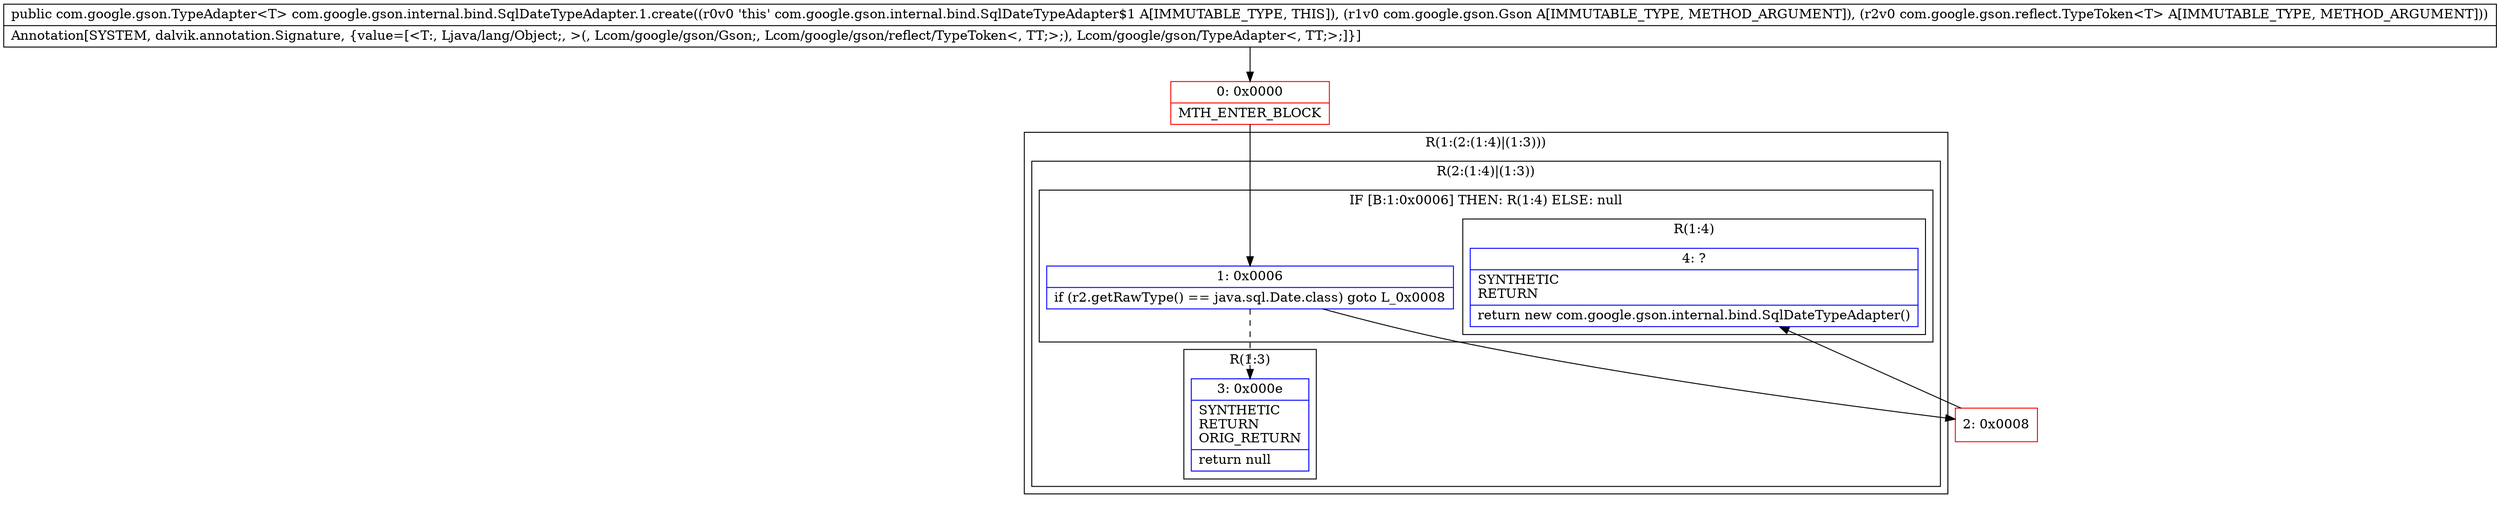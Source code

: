 digraph "CFG forcom.google.gson.internal.bind.SqlDateTypeAdapter.1.create(Lcom\/google\/gson\/Gson;Lcom\/google\/gson\/reflect\/TypeToken;)Lcom\/google\/gson\/TypeAdapter;" {
subgraph cluster_Region_599674762 {
label = "R(1:(2:(1:4)|(1:3)))";
node [shape=record,color=blue];
subgraph cluster_Region_270260642 {
label = "R(2:(1:4)|(1:3))";
node [shape=record,color=blue];
subgraph cluster_IfRegion_1576264531 {
label = "IF [B:1:0x0006] THEN: R(1:4) ELSE: null";
node [shape=record,color=blue];
Node_1 [shape=record,label="{1\:\ 0x0006|if (r2.getRawType() == java.sql.Date.class) goto L_0x0008\l}"];
subgraph cluster_Region_2106241632 {
label = "R(1:4)";
node [shape=record,color=blue];
Node_4 [shape=record,label="{4\:\ ?|SYNTHETIC\lRETURN\l|return new com.google.gson.internal.bind.SqlDateTypeAdapter()\l}"];
}
}
subgraph cluster_Region_748253252 {
label = "R(1:3)";
node [shape=record,color=blue];
Node_3 [shape=record,label="{3\:\ 0x000e|SYNTHETIC\lRETURN\lORIG_RETURN\l|return null\l}"];
}
}
}
Node_0 [shape=record,color=red,label="{0\:\ 0x0000|MTH_ENTER_BLOCK\l}"];
Node_2 [shape=record,color=red,label="{2\:\ 0x0008}"];
MethodNode[shape=record,label="{public com.google.gson.TypeAdapter\<T\> com.google.gson.internal.bind.SqlDateTypeAdapter.1.create((r0v0 'this' com.google.gson.internal.bind.SqlDateTypeAdapter$1 A[IMMUTABLE_TYPE, THIS]), (r1v0 com.google.gson.Gson A[IMMUTABLE_TYPE, METHOD_ARGUMENT]), (r2v0 com.google.gson.reflect.TypeToken\<T\> A[IMMUTABLE_TYPE, METHOD_ARGUMENT]))  | Annotation[SYSTEM, dalvik.annotation.Signature, \{value=[\<T:, Ljava\/lang\/Object;, \>(, Lcom\/google\/gson\/Gson;, Lcom\/google\/gson\/reflect\/TypeToken\<, TT;\>;), Lcom\/google\/gson\/TypeAdapter\<, TT;\>;]\}]\l}"];
MethodNode -> Node_0;
Node_1 -> Node_2;
Node_1 -> Node_3[style=dashed];
Node_0 -> Node_1;
Node_2 -> Node_4;
}

